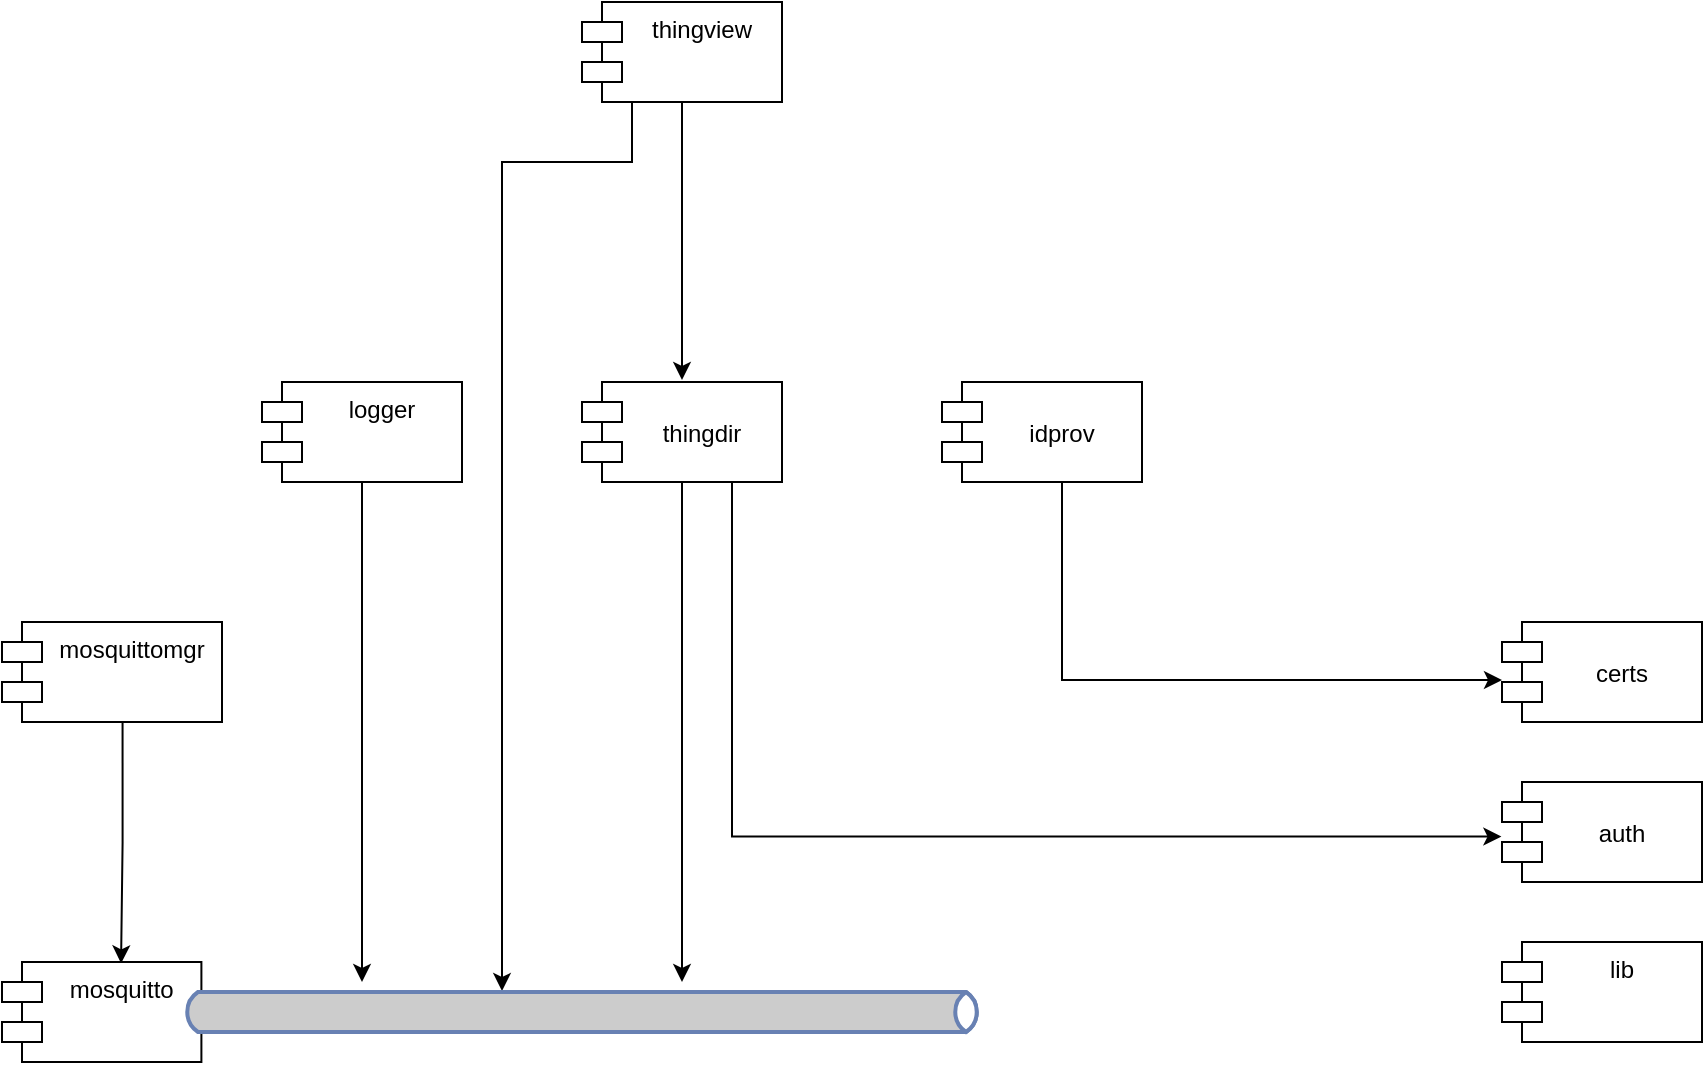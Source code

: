 <mxfile version="16.5.1" type="device"><diagram id="CHAUK9HFtP-jZ_Wq5Div" name="Page-1"><mxGraphModel dx="2062" dy="1241" grid="1" gridSize="10" guides="1" tooltips="1" connect="1" arrows="1" fold="1" page="1" pageScale="1" pageWidth="1654" pageHeight="1169" math="0" shadow="0"><root><mxCell id="0"/><mxCell id="1" parent="0"/><mxCell id="NZtDrhZbxaavTsnAjy7B-9" style="edgeStyle=orthogonalEdgeStyle;rounded=0;orthogonalLoop=1;jettySize=auto;html=1;entryX=0.597;entryY=0.014;entryDx=0;entryDy=0;entryPerimeter=0;exitX=0.548;exitY=1.003;exitDx=0;exitDy=0;exitPerimeter=0;" edge="1" parent="1" source="c87HY9Mw_PxkVEk3_DNv-8" target="NZtDrhZbxaavTsnAjy7B-3"><mxGeometry relative="1" as="geometry"><mxPoint x="478" y="670" as="targetPoint"/></mxGeometry></mxCell><mxCell id="c87HY9Mw_PxkVEk3_DNv-8" value="mosquittomgr&#10;" style="shape=module;align=left;spacingLeft=20;align=center;verticalAlign=top;" parent="1" vertex="1"><mxGeometry x="390" y="510" width="110" height="50" as="geometry"/></mxCell><mxCell id="NZtDrhZbxaavTsnAjy7B-12" style="edgeStyle=orthogonalEdgeStyle;rounded=0;orthogonalLoop=1;jettySize=auto;html=1;" edge="1" parent="1" source="c87HY9Mw_PxkVEk3_DNv-9"><mxGeometry relative="1" as="geometry"><mxPoint x="570" y="690" as="targetPoint"/></mxGeometry></mxCell><mxCell id="c87HY9Mw_PxkVEk3_DNv-9" value="logger" style="shape=module;align=left;spacingLeft=20;align=center;verticalAlign=top;" parent="1" vertex="1"><mxGeometry x="520" y="390" width="100" height="50" as="geometry"/></mxCell><mxCell id="NZtDrhZbxaavTsnAjy7B-8" style="edgeStyle=orthogonalEdgeStyle;rounded=0;orthogonalLoop=1;jettySize=auto;html=1;" edge="1" parent="1" source="c87HY9Mw_PxkVEk3_DNv-22"><mxGeometry relative="1" as="geometry"><mxPoint x="730" y="690" as="targetPoint"/><Array as="points"/></mxGeometry></mxCell><mxCell id="NZtDrhZbxaavTsnAjy7B-13" style="edgeStyle=orthogonalEdgeStyle;rounded=0;orthogonalLoop=1;jettySize=auto;html=1;exitX=0.75;exitY=1;exitDx=0;exitDy=0;entryX=-0.003;entryY=0.546;entryDx=0;entryDy=0;entryPerimeter=0;" edge="1" parent="1" source="c87HY9Mw_PxkVEk3_DNv-22" target="NZtDrhZbxaavTsnAjy7B-1"><mxGeometry relative="1" as="geometry"/></mxCell><mxCell id="c87HY9Mw_PxkVEk3_DNv-22" value="thingdir" style="shape=module;align=left;spacingLeft=20;align=center;verticalAlign=middle;" parent="1" vertex="1"><mxGeometry x="680" y="390" width="100" height="50" as="geometry"/></mxCell><mxCell id="c87HY9Mw_PxkVEk3_DNv-29" value="lib" style="shape=module;align=left;spacingLeft=20;align=center;verticalAlign=top;" parent="1" vertex="1"><mxGeometry x="1140" y="670" width="100" height="50" as="geometry"/></mxCell><mxCell id="NZtDrhZbxaavTsnAjy7B-5" style="edgeStyle=orthogonalEdgeStyle;rounded=0;orthogonalLoop=1;jettySize=auto;html=1;" edge="1" parent="1" source="c87HY9Mw_PxkVEk3_DNv-33"><mxGeometry relative="1" as="geometry"><mxPoint x="730" y="389" as="targetPoint"/><Array as="points"><mxPoint x="730" y="389"/></Array></mxGeometry></mxCell><mxCell id="NZtDrhZbxaavTsnAjy7B-11" style="edgeStyle=orthogonalEdgeStyle;rounded=0;orthogonalLoop=1;jettySize=auto;html=1;exitX=0.25;exitY=1;exitDx=0;exitDy=0;" edge="1" parent="1" source="c87HY9Mw_PxkVEk3_DNv-33" target="NZtDrhZbxaavTsnAjy7B-6"><mxGeometry relative="1" as="geometry"><Array as="points"><mxPoint x="705" y="280"/><mxPoint x="640" y="280"/></Array></mxGeometry></mxCell><mxCell id="c87HY9Mw_PxkVEk3_DNv-33" value="thingview" style="shape=module;align=left;spacingLeft=20;align=center;verticalAlign=top;" parent="1" vertex="1"><mxGeometry x="680" y="200" width="100" height="50" as="geometry"/></mxCell><mxCell id="NZtDrhZbxaavTsnAjy7B-1" value="auth" style="shape=module;align=left;spacingLeft=20;align=center;verticalAlign=middle;" vertex="1" parent="1"><mxGeometry x="1140" y="590" width="100" height="50" as="geometry"/></mxCell><mxCell id="NZtDrhZbxaavTsnAjy7B-2" value="certs" style="shape=module;align=left;spacingLeft=20;align=center;verticalAlign=middle;" vertex="1" parent="1"><mxGeometry x="1140" y="510" width="100" height="50" as="geometry"/></mxCell><mxCell id="NZtDrhZbxaavTsnAjy7B-10" style="edgeStyle=orthogonalEdgeStyle;rounded=0;orthogonalLoop=1;jettySize=auto;html=1;entryX=0;entryY=0.58;entryDx=0;entryDy=0;entryPerimeter=0;" edge="1" parent="1" source="NZtDrhZbxaavTsnAjy7B-4" target="NZtDrhZbxaavTsnAjy7B-2"><mxGeometry relative="1" as="geometry"><Array as="points"><mxPoint x="920" y="539"/></Array></mxGeometry></mxCell><mxCell id="NZtDrhZbxaavTsnAjy7B-4" value="idprov" style="shape=module;align=left;spacingLeft=20;align=center;verticalAlign=middle;" vertex="1" parent="1"><mxGeometry x="860" y="390" width="100" height="50" as="geometry"/></mxCell><mxCell id="NZtDrhZbxaavTsnAjy7B-7" value="" style="group" vertex="1" connectable="0" parent="1"><mxGeometry x="420" y="680" width="460" height="50" as="geometry"/></mxCell><mxCell id="NZtDrhZbxaavTsnAjy7B-3" value="mosquitto" style="shape=module;align=left;spacingLeft=20;align=center;verticalAlign=top;" vertex="1" parent="NZtDrhZbxaavTsnAjy7B-7"><mxGeometry x="-30" width="99.7" height="50" as="geometry"/></mxCell><mxCell id="NZtDrhZbxaavTsnAjy7B-6" value="" style="html=1;outlineConnect=0;fillColor=#CCCCCC;strokeColor=#6881B3;gradientColor=none;gradientDirection=north;strokeWidth=2;shape=mxgraph.networks.bus;gradientColor=none;gradientDirection=north;fontColor=#ffffff;perimeter=backbonePerimeter;backboneSize=20;" vertex="1" parent="NZtDrhZbxaavTsnAjy7B-7"><mxGeometry x="60" y="15" width="400" height="20" as="geometry"/></mxCell></root></mxGraphModel></diagram></mxfile>
